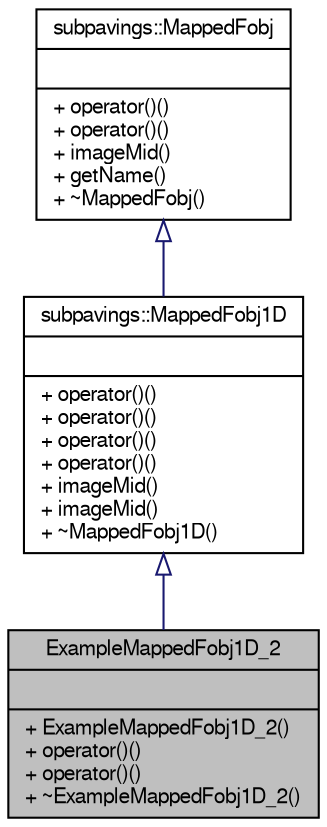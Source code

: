 digraph G
{
  edge [fontname="FreeSans",fontsize="10",labelfontname="FreeSans",labelfontsize="10"];
  node [fontname="FreeSans",fontsize="10",shape=record];
  Node1 [label="{ExampleMappedFobj1D_2\n||+ ExampleMappedFobj1D_2()\l+ operator()()\l+ operator()()\l+ ~ExampleMappedFobj1D_2()\l}",height=0.2,width=0.4,color="black", fillcolor="grey75", style="filled" fontcolor="black"];
  Node2 -> Node1 [dir="back",color="midnightblue",fontsize="10",style="solid",arrowtail="onormal"];
  Node2 [label="{subpavings::MappedFobj1D\n||+ operator()()\l+ operator()()\l+ operator()()\l+ operator()()\l+ imageMid()\l+ imageMid()\l+ ~MappedFobj1D()\l}",height=0.2,width=0.4,color="black", fillcolor="white", style="filled",URL="$classsubpavings_1_1MappedFobj1D.shtml"];
  Node3 -> Node2 [dir="back",color="midnightblue",fontsize="10",style="solid",arrowtail="onormal"];
  Node3 [label="{subpavings::MappedFobj\n||+ operator()()\l+ operator()()\l+ imageMid()\l+ getName()\l+ ~MappedFobj()\l}",height=0.2,width=0.4,color="black", fillcolor="white", style="filled",URL="$classsubpavings_1_1MappedFobj.shtml"];
}
